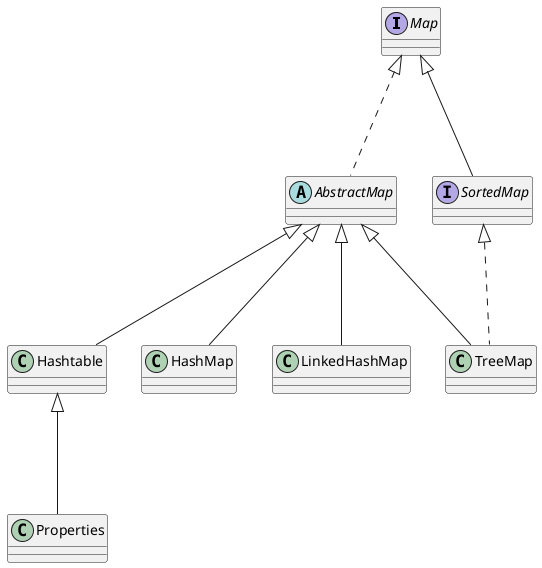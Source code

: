 @startuml

interface Map

abstract class AbstractMap

Map <|... AbstractMap

AbstractMap <|--- Hashtable
AbstractMap <|--- HashMap
AbstractMap <|--- LinkedHashMap
AbstractMap <|--- TreeMap

Hashtable <|--- Properties

interface SortedMap

Map <|--- SortedMap
SortedMap <|... TreeMap
@enduml